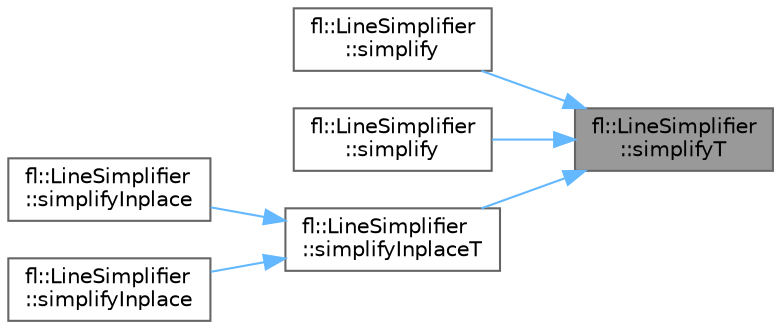 digraph "fl::LineSimplifier::simplifyT"
{
 // INTERACTIVE_SVG=YES
 // LATEX_PDF_SIZE
  bgcolor="transparent";
  edge [fontname=Helvetica,fontsize=10,labelfontname=Helvetica,labelfontsize=10];
  node [fontname=Helvetica,fontsize=10,shape=box,height=0.2,width=0.4];
  rankdir="RL";
  Node1 [id="Node000001",label="fl::LineSimplifier\l::simplifyT",height=0.2,width=0.4,color="gray40", fillcolor="grey60", style="filled", fontcolor="black",tooltip=" "];
  Node1 -> Node2 [id="edge1_Node000001_Node000002",dir="back",color="steelblue1",style="solid",tooltip=" "];
  Node2 [id="Node000002",label="fl::LineSimplifier\l::simplify",height=0.2,width=0.4,color="grey40", fillcolor="white", style="filled",URL="$dc/d4a/classfl_1_1_line_simplifier_a0c45ff38479fd1cc7f64fbb3738ff47d.html#a0c45ff38479fd1cc7f64fbb3738ff47d",tooltip=" "];
  Node1 -> Node3 [id="edge2_Node000001_Node000003",dir="back",color="steelblue1",style="solid",tooltip=" "];
  Node3 [id="Node000003",label="fl::LineSimplifier\l::simplify",height=0.2,width=0.4,color="grey40", fillcolor="white", style="filled",URL="$dc/d4a/classfl_1_1_line_simplifier_a49c6fbe0a6bb80a625e56b1e67380040.html#a49c6fbe0a6bb80a625e56b1e67380040",tooltip=" "];
  Node1 -> Node4 [id="edge3_Node000001_Node000004",dir="back",color="steelblue1",style="solid",tooltip=" "];
  Node4 [id="Node000004",label="fl::LineSimplifier\l::simplifyInplaceT",height=0.2,width=0.4,color="grey40", fillcolor="white", style="filled",URL="$dc/d4a/classfl_1_1_line_simplifier_a5ede8373d86a97315503c19f738c4c74.html#a5ede8373d86a97315503c19f738c4c74",tooltip=" "];
  Node4 -> Node5 [id="edge4_Node000004_Node000005",dir="back",color="steelblue1",style="solid",tooltip=" "];
  Node5 [id="Node000005",label="fl::LineSimplifier\l::simplifyInplace",height=0.2,width=0.4,color="grey40", fillcolor="white", style="filled",URL="$dc/d4a/classfl_1_1_line_simplifier_a1f72addd121b377f209324ad88a0c3ad.html#a1f72addd121b377f209324ad88a0c3ad",tooltip=" "];
  Node4 -> Node6 [id="edge5_Node000004_Node000006",dir="back",color="steelblue1",style="solid",tooltip=" "];
  Node6 [id="Node000006",label="fl::LineSimplifier\l::simplifyInplace",height=0.2,width=0.4,color="grey40", fillcolor="white", style="filled",URL="$dc/d4a/classfl_1_1_line_simplifier_ae9769ec46cd2fc1576fb3d03db991368.html#ae9769ec46cd2fc1576fb3d03db991368",tooltip=" "];
}
